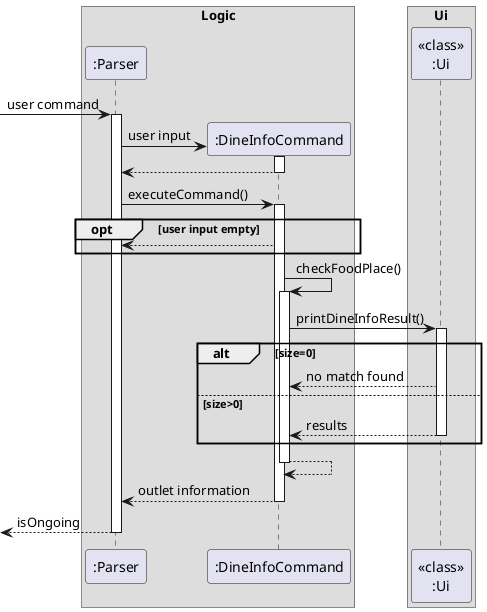 @startuml

box Logic
participant ":Parser"
participant ":DineInfoCommand"
end box
box Ui
participant "<<class>>\n:Ui"
end box

[-> ":Parser": user command
activate ":Parser"
create ":DineInfoCommand"
":Parser" -> ":DineInfoCommand": user input
activate ":DineInfoCommand"
":DineInfoCommand" --> ":Parser"
deactivate ":DineInfoCommand"
":Parser" -> ":DineInfoCommand": executeCommand()
activate ":DineInfoCommand"

opt user input empty
    ":DineInfoCommand" --> ":Parser"
end

":DineInfoCommand" -> ":DineInfoCommand": checkFoodPlace()
activate ":DineInfoCommand"
":DineInfoCommand" -> "<<class>>\n:Ui" : printDineInfoResult()
activate "<<class>>\n:Ui"

alt size=0
"<<class>>\n:Ui" --> ":DineInfoCommand": no match found
else size>0
"<<class>>\n:Ui" --> ":DineInfoCommand": results
deactivate "<<class>>\n:Ui"
end

":DineInfoCommand" --> ":DineInfoCommand"
deactivate ":DineInfoCommand"
":DineInfoCommand" --> ":Parser": outlet information
deactivate ":DineInfoCommand"
[<-- ":Parser": isOngoing
deactivate ":Parser"
@enduml